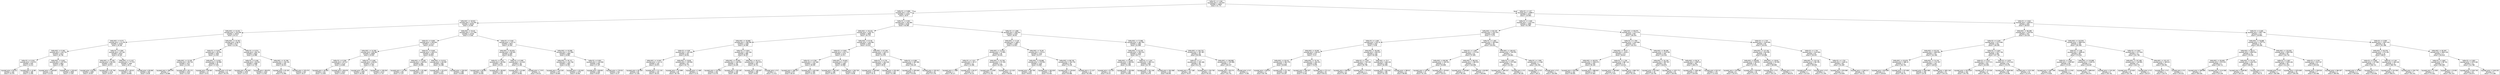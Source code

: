 digraph Tree {
node [shape=box, fontname="helvetica"] ;
edge [fontname="helvetica"] ;
0 [label="Sofia-CO <= 1.246\nsquared_error = 743.625\nsamples = 43824\nvalue = 31.773"] ;
1 [label="Sofia-CO <= 0.696\nsquared_error = 222.75\nsamples = 41313\nvalue = 26.97"] ;
0 -> 1 [labeldistance=2.5, labelangle=45, headlabel="True"] ;
2 [label="Sofia-NO2 <= 18.915\nsquared_error = 124.581\nsamples = 35155\nvalue = 23.569"] ;
1 -> 2 ;
3 [label="Sofia-NO2 <= 13.231\nsquared_error = 103.939\nsamples = 19419\nvalue = 20.111"] ;
2 -> 3 ;
4 [label="Sofia-NO2 <= 9.371\nsquared_error = 111.99\nsamples = 10242\nvalue = 18.166"] ;
3 -> 4 ;
5 [label="Sofia-NO2 <= 5.464\nsquared_error = 143.754\nsamples = 4227\nvalue = 16.748"] ;
4 -> 5 ;
6 [label="Sofia-CO <= 0.319\nsquared_error = 54.975\nsamples = 626\nvalue = 14.213"] ;
5 -> 6 ;
7 [label="squared_error = 55.511\nsamples = 440\nvalue = 15.378"] ;
6 -> 7 ;
8 [label="squared_error = 42.89\nsamples = 186\nvalue = 11.456"] ;
6 -> 8 ;
9 [label="Sofia-NO2 <= 5.631\nsquared_error = 157.876\nsamples = 3601\nvalue = 17.189"] ;
5 -> 9 ;
10 [label="squared_error = 1148.635\nsamples = 101\nvalue = 22.516"] ;
9 -> 10 ;
11 [label="squared_error = 128.443\nsamples = 3500\nvalue = 17.035"] ;
9 -> 11 ;
12 [label="Sofia-CO <= 0.384\nsquared_error = 87.262\nsamples = 6015\nvalue = 19.163"] ;
4 -> 12 ;
13 [label="Sofia-NO2 <= 11.335\nsquared_error = 90.428\nsamples = 4331\nvalue = 19.572"] ;
12 -> 13 ;
14 [label="squared_error = 92.842\nsamples = 2055\nvalue = 19.057"] ;
13 -> 14 ;
15 [label="squared_error = 87.793\nsamples = 2276\nvalue = 20.037"] ;
13 -> 15 ;
16 [label="Sofia-NO2 <= 11.327\nsquared_error = 77.578\nsamples = 1684\nvalue = 18.11"] ;
12 -> 16 ;
17 [label="squared_error = 65.02\nsamples = 752\nvalue = 16.908"] ;
16 -> 17 ;
18 [label="squared_error = 85.606\nsamples = 932\nvalue = 19.08"] ;
16 -> 18 ;
19 [label="Sofia-NO2 <= 15.762\nsquared_error = 86.02\nsamples = 9177\nvalue = 22.281"] ;
3 -> 19 ;
20 [label="Sofia-CO <= 0.641\nsquared_error = 84.051\nsamples = 4362\nvalue = 21.502"] ;
19 -> 20 ;
21 [label="Sofia-NO2 <= 13.235\nsquared_error = 83.718\nsamples = 4317\nvalue = 21.444"] ;
20 -> 21 ;
22 [label="squared_error = 269.376\nsamples = 7\nvalue = 33.686"] ;
21 -> 22 ;
23 [label="squared_error = 83.172\nsamples = 4310\nvalue = 21.424"] ;
21 -> 23 ;
24 [label="Sofia-NO2 <= 14.507\nsquared_error = 84.885\nsamples = 45\nvalue = 27.052"] ;
20 -> 24 ;
25 [label="squared_error = 58.464\nsamples = 21\nvalue = 24.51"] ;
24 -> 25 ;
26 [label="squared_error = 97.404\nsamples = 24\nvalue = 29.276"] ;
24 -> 26 ;
27 [label="Sofia-CO <= 0.574\nsquared_error = 86.755\nsamples = 4815\nvalue = 22.988"] ;
19 -> 27 ;
28 [label="Sofia-CO <= 0.436\nsquared_error = 84.502\nsamples = 4489\nvalue = 22.739"] ;
27 -> 28 ;
29 [label="squared_error = 82.632\nsamples = 3445\nvalue = 23.114"] ;
28 -> 29 ;
30 [label="squared_error = 88.679\nsamples = 1044\nvalue = 21.502"] ;
28 -> 30 ;
31 [label="Sofia-NO2 <= 15.789\nsquared_error = 105.181\nsamples = 326\nvalue = 26.414"] ;
27 -> 31 ;
32 [label="squared_error = 45.155\nsamples = 3\nvalue = 41.956"] ;
31 -> 32 ;
33 [label="squared_error = 103.474\nsamples = 323\nvalue = 26.27"] ;
31 -> 33 ;
34 [label="Sofia-NO2 <= 33.26\nsquared_error = 117.095\nsamples = 15736\nvalue = 27.836"] ;
2 -> 34 ;
35 [label="Sofia-CO <= 0.606\nsquared_error = 106.606\nsamples = 12114\nvalue = 26.422"] ;
34 -> 35 ;
36 [label="Sofia-NO2 <= 24.359\nsquared_error = 99.386\nsamples = 10850\nvalue = 25.929"] ;
35 -> 36 ;
37 [label="Sofia-CO <= 0.206\nsquared_error = 97.017\nsamples = 5723\nvalue = 24.806"] ;
36 -> 37 ;
38 [label="squared_error = 40.951\nsamples = 201\nvalue = 21.635"] ;
37 -> 38 ;
39 [label="squared_error = 98.678\nsamples = 5522\nvalue = 24.921"] ;
37 -> 39 ;
40 [label="Sofia-CO <= 0.406\nsquared_error = 99.054\nsamples = 5127\nvalue = 27.182"] ;
36 -> 40 ;
41 [label="squared_error = 81.175\nsamples = 1955\nvalue = 26.248"] ;
40 -> 41 ;
42 [label="squared_error = 109.204\nsamples = 3172\nvalue = 27.757"] ;
40 -> 42 ;
43 [label="Sofia-CO <= 0.649\nsquared_error = 148.576\nsamples = 1264\nvalue = 30.654"] ;
35 -> 43 ;
44 [label="Sofia-NO2 <= 24.265\nsquared_error = 139.544\nsamples = 681\nvalue = 29.085"] ;
43 -> 44 ;
45 [label="squared_error = 114.08\nsamples = 261\nvalue = 27.247"] ;
44 -> 45 ;
46 [label="squared_error = 151.965\nsamples = 420\nvalue = 30.227"] ;
44 -> 46 ;
47 [label="Sofia-NO2 <= 24.014\nsquared_error = 152.887\nsamples = 583\nvalue = 32.488"] ;
43 -> 47 ;
48 [label="squared_error = 131.675\nsamples = 187\nvalue = 29.922"] ;
47 -> 48 ;
49 [label="squared_error = 158.329\nsamples = 396\nvalue = 33.699"] ;
47 -> 49 ;
50 [label="Sofia-CO <= 0.461\nsquared_error = 123.13\nsamples = 3622\nvalue = 32.564"] ;
34 -> 50 ;
51 [label="Sofia-NO2 <= 55.878\nsquared_error = 90.509\nsamples = 939\nvalue = 28.801"] ;
50 -> 51 ;
52 [label="Sofia-CO <= 0.421\nsquared_error = 90.562\nsamples = 901\nvalue = 29.115"] ;
51 -> 52 ;
53 [label="squared_error = 83.851\nsamples = 562\nvalue = 28.483"] ;
52 -> 53 ;
54 [label="squared_error = 99.925\nsamples = 339\nvalue = 30.163"] ;
52 -> 54 ;
55 [label="Sofia-CO <= 0.395\nsquared_error = 31.629\nsamples = 38\nvalue = 21.365"] ;
51 -> 55 ;
56 [label="squared_error = 15.309\nsamples = 29\nvalue = 18.992"] ;
55 -> 56 ;
57 [label="squared_error = 7.573\nsamples = 9\nvalue = 29.013"] ;
55 -> 57 ;
58 [label="Sofia-NO2 <= 43.599\nsquared_error = 127.856\nsamples = 2683\nvalue = 33.881"] ;
50 -> 58 ;
59 [label="Sofia-NO2 <= 35.717\nsquared_error = 125.766\nsamples = 1851\nvalue = 32.391"] ;
58 -> 59 ;
60 [label="squared_error = 124.226\nsamples = 572\nvalue = 30.893"] ;
59 -> 60 ;
61 [label="squared_error = 125.003\nsamples = 1279\nvalue = 33.061"] ;
59 -> 61 ;
62 [label="Sofia-CO <= 0.651\nsquared_error = 116.569\nsamples = 832\nvalue = 37.197"] ;
58 -> 62 ;
63 [label="squared_error = 88.653\nsamples = 630\nvalue = 35.827"] ;
62 -> 63 ;
64 [label="squared_error = 179.521\nsamples = 202\nvalue = 41.47"] ;
62 -> 64 ;
65 [label="Sofia-CO <= 0.931\nsquared_error = 340.083\nsamples = 6158\nvalue = 46.388"] ;
1 -> 65 ;
66 [label="Sofia-NO2 <= 30.241\nsquared_error = 228.731\nsamples = 3809\nvalue = 40.176"] ;
65 -> 66 ;
67 [label="Sofia-NO2 <= 18.968\nsquared_error = 168.068\nsamples = 1256\nvalue = 34.388"] ;
66 -> 67 ;
68 [label="Sofia-CO <= 0.85\nsquared_error = 125.456\nsamples = 257\nvalue = 26.931"] ;
67 -> 68 ;
69 [label="Sofia-NO2 <= 14.841\nsquared_error = 112.12\nsamples = 225\nvalue = 25.674"] ;
68 -> 69 ;
70 [label="squared_error = 83.303\nsamples = 83\nvalue = 21.282"] ;
69 -> 70 ;
71 [label="squared_error = 111.101\nsamples = 142\nvalue = 28.241"] ;
69 -> 71 ;
72 [label="Sofia-NO2 <= 18.69\nsquared_error = 129.906\nsamples = 32\nvalue = 35.774"] ;
68 -> 72 ;
73 [label="squared_error = 122.899\nsamples = 30\nvalue = 36.759"] ;
72 -> 73 ;
74 [label="squared_error = 2.489\nsamples = 2\nvalue = 21.01"] ;
72 -> 74 ;
75 [label="Sofia-CO <= 0.824\nsquared_error = 161.046\nsamples = 999\nvalue = 36.307"] ;
67 -> 75 ;
76 [label="Sofia-NO2 <= 23.903\nsquared_error = 148.494\nsamples = 702\nvalue = 34.439"] ;
75 -> 76 ;
77 [label="squared_error = 132.841\nsamples = 254\nvalue = 31.579"] ;
76 -> 77 ;
78 [label="squared_error = 150.105\nsamples = 448\nvalue = 36.06"] ;
76 -> 78 ;
79 [label="Sofia-NO2 <= 30.217\nsquared_error = 162.979\nsamples = 297\nvalue = 40.721"] ;
75 -> 79 ;
80 [label="squared_error = 160.637\nsamples = 296\nvalue = 40.82"] ;
79 -> 80 ;
81 [label="squared_error = 0.0\nsamples = 1\nvalue = 11.512"] ;
79 -> 81 ;
82 [label="Sofia-NO2 <= 57.94\nsquared_error = 233.984\nsamples = 2553\nvalue = 43.024"] ;
66 -> 82 ;
83 [label="Sofia-CO <= 0.801\nsquared_error = 223.712\nsamples = 2273\nvalue = 41.971"] ;
82 -> 83 ;
84 [label="Sofia-CO <= 0.769\nsquared_error = 197.685\nsamples = 1183\nvalue = 39.209"] ;
83 -> 84 ;
85 [label="squared_error = 180.427\nsamples = 877\nvalue = 38.437"] ;
84 -> 85 ;
86 [label="squared_error = 240.538\nsamples = 306\nvalue = 41.423"] ;
84 -> 86 ;
87 [label="Sofia-NO2 <= 33.602\nsquared_error = 234.7\nsamples = 1090\nvalue = 44.968"] ;
83 -> 87 ;
88 [label="squared_error = 195.245\nsamples = 168\nvalue = 40.073"] ;
87 -> 88 ;
89 [label="squared_error = 236.728\nsamples = 922\nvalue = 45.86"] ;
87 -> 89 ;
90 [label="Sofia-NO2 <= 67.284\nsquared_error = 235.217\nsamples = 280\nvalue = 51.576"] ;
82 -> 90 ;
91 [label="Sofia-CO <= 0.779\nsquared_error = 193.538\nsamples = 209\nvalue = 49.35"] ;
90 -> 91 ;
92 [label="squared_error = 108.948\nsamples = 76\nvalue = 45.79"] ;
91 -> 92 ;
93 [label="squared_error = 230.493\nsamples = 133\nvalue = 51.385"] ;
91 -> 93 ;
94 [label="Sofia-CO <= 0.881\nsquared_error = 300.386\nsamples = 71\nvalue = 58.129"] ;
90 -> 94 ;
95 [label="squared_error = 295.849\nsamples = 51\nvalue = 54.503"] ;
94 -> 95 ;
96 [label="squared_error = 192.912\nsamples = 20\nvalue = 67.376"] ;
94 -> 96 ;
97 [label="Sofia-CO <= 1.066\nsquared_error = 356.642\nsamples = 2349\nvalue = 56.46"] ;
65 -> 97 ;
98 [label="Sofia-NO2 <= 17.49\nsquared_error = 288.0\nsamples = 1268\nvalue = 51.823"] ;
97 -> 98 ;
99 [label="Sofia-NO2 <= 12.013\nsquared_error = 71.805\nsamples = 36\nvalue = 29.432"] ;
98 -> 99 ;
100 [label="Sofia-CO <= 1.011\nsquared_error = 35.17\nsamples = 15\nvalue = 22.396"] ;
99 -> 100 ;
101 [label="squared_error = 7.684\nsamples = 7\nvalue = 26.127"] ;
100 -> 101 ;
102 [label="squared_error = 36.377\nsamples = 8\nvalue = 19.131"] ;
100 -> 102 ;
103 [label="Sofia-NO2 <= 15.739\nsquared_error = 37.349\nsamples = 21\nvalue = 34.458"] ;
99 -> 103 ;
104 [label="squared_error = 9.305\nsamples = 12\nvalue = 31.181"] ;
103 -> 104 ;
105 [label="squared_error = 41.323\nsamples = 9\nvalue = 38.828"] ;
103 -> 105 ;
106 [label="Sofia-NO2 <= 75.09\nsquared_error = 279.24\nsamples = 1232\nvalue = 52.477"] ;
98 -> 106 ;
107 [label="Sofia-NO2 <= 35.885\nsquared_error = 270.954\nsamples = 1192\nvalue = 51.884"] ;
106 -> 107 ;
108 [label="squared_error = 194.759\nsamples = 405\nvalue = 48.815"] ;
107 -> 108 ;
109 [label="squared_error = 302.819\nsamples = 787\nvalue = 53.464"] ;
107 -> 109 ;
110 [label="Sofia-NO2 <= 89.745\nsquared_error = 203.735\nsamples = 40\nvalue = 70.139"] ;
106 -> 110 ;
111 [label="squared_error = 178.919\nsamples = 30\nvalue = 65.986"] ;
110 -> 111 ;
112 [label="squared_error = 71.227\nsamples = 10\nvalue = 82.598"] ;
110 -> 112 ;
113 [label="Sofia-NO2 <= 77.966\nsquared_error = 382.359\nsamples = 1081\nvalue = 61.898"] ;
97 -> 113 ;
114 [label="Sofia-NO2 <= 32.225\nsquared_error = 355.319\nsamples = 1032\nvalue = 60.777"] ;
113 -> 114 ;
115 [label="Sofia-NO2 <= 16.653\nsquared_error = 269.942\nsamples = 180\nvalue = 51.268"] ;
114 -> 115 ;
116 [label="squared_error = 32.102\nsamples = 12\nvalue = 29.317"] ;
115 -> 116 ;
117 [label="squared_error = 250.056\nsamples = 168\nvalue = 52.836"] ;
115 -> 117 ;
118 [label="Sofia-CO <= 1.224\nsquared_error = 350.214\nsamples = 852\nvalue = 62.787"] ;
114 -> 118 ;
119 [label="squared_error = 351.246\nsamples = 748\nvalue = 61.979"] ;
118 -> 119 ;
120 [label="squared_error = 304.368\nsamples = 104\nvalue = 68.594"] ;
118 -> 120 ;
121 [label="Sofia-NO2 <= 100.732\nsquared_error = 367.967\nsamples = 49\nvalue = 85.508"] ;
113 -> 121 ;
122 [label="Sofia-CO <= 1.2\nsquared_error = 352.486\nsamples = 38\nvalue = 81.276"] ;
121 -> 122 ;
123 [label="squared_error = 317.168\nsamples = 28\nvalue = 76.977"] ;
122 -> 123 ;
124 [label="squared_error = 254.705\nsamples = 10\nvalue = 93.315"] ;
122 -> 124 ;
125 [label="Sofia-NO2 <= 108.998\nsquared_error = 145.886\nsamples = 11\nvalue = 100.127"] ;
121 -> 125 ;
126 [label="squared_error = 85.274\nsamples = 10\nvalue = 102.741"] ;
125 -> 126 ;
127 [label="squared_error = 0.0\nsamples = 1\nvalue = 73.98"] ;
125 -> 127 ;
128 [label="Sofia-CO <= 2.07\nsquared_error = 2688.4\nsamples = 2511\nvalue = 110.802"] ;
0 -> 128 [labeldistance=2.5, labelangle=-45, headlabel="False"] ;
129 [label="Sofia-CO <= 1.549\nsquared_error = 1115.331\nsamples = 1856\nvalue = 91.383"] ;
128 -> 129 ;
130 [label="Sofia-NO2 <= 84.229\nsquared_error = 544.343\nsamples = 949\nvalue = 77.074"] ;
129 -> 130 ;
131 [label="Sofia-CO <= 1.449\nsquared_error = 520.33\nsamples = 910\nvalue = 75.96"] ;
130 -> 131 ;
132 [label="Sofia-NO2 <= 40.88\nsquared_error = 454.65\nsamples = 677\nvalue = 73.37"] ;
131 -> 132 ;
133 [label="Sofia-NO2 <= 26.412\nsquared_error = 391.376\nsamples = 175\nvalue = 65.895"] ;
132 -> 133 ;
134 [label="squared_error = 329.04\nsamples = 17\nvalue = 80.749"] ;
133 -> 134 ;
135 [label="squared_error = 371.792\nsamples = 158\nvalue = 64.297"] ;
133 -> 135 ;
136 [label="Sofia-NO2 <= 75.701\nsquared_error = 450.441\nsamples = 502\nvalue = 75.976"] ;
132 -> 136 ;
137 [label="squared_error = 456.257\nsamples = 472\nvalue = 75.402"] ;
136 -> 137 ;
138 [label="squared_error = 272.111\nsamples = 30\nvalue = 85.011"] ;
136 -> 138 ;
139 [label="Sofia-NO2 <= 36.494\nsquared_error = 635.037\nsamples = 233\nvalue = 83.486"] ;
131 -> 139 ;
140 [label="Sofia-CO <= 1.534\nsquared_error = 704.109\nsamples = 25\nvalue = 95.798"] ;
139 -> 140 ;
141 [label="squared_error = 546.607\nsamples = 22\nvalue = 91.587"] ;
140 -> 141 ;
142 [label="squared_error = 775.575\nsamples = 3\nvalue = 126.677"] ;
140 -> 142 ;
143 [label="Sofia-NO2 <= 70.7\nsquared_error = 606.326\nsamples = 208\nvalue = 82.006"] ;
139 -> 143 ;
144 [label="squared_error = 625.931\nsamples = 186\nvalue = 81.216"] ;
143 -> 144 ;
145 [label="squared_error = 390.61\nsamples = 22\nvalue = 88.691"] ;
143 -> 145 ;
146 [label="Sofia-CO <= 1.482\nsquared_error = 400.859\nsamples = 39\nvalue = 103.052"] ;
130 -> 146 ;
147 [label="Sofia-CO <= 1.406\nsquared_error = 173.255\nsamples = 32\nvalue = 97.839"] ;
146 -> 147 ;
148 [label="Sofia-NO2 <= 98.355\nsquared_error = 139.334\nsamples = 21\nvalue = 94.608"] ;
147 -> 148 ;
149 [label="squared_error = 139.49\nsamples = 15\nvalue = 91.244"] ;
148 -> 149 ;
150 [label="squared_error = 39.933\nsamples = 6\nvalue = 103.017"] ;
148 -> 150 ;
151 [label="Sofia-NO2 <= 88.316\nsquared_error = 180.025\nsamples = 11\nvalue = 104.008"] ;
147 -> 151 ;
152 [label="squared_error = 228.684\nsamples = 4\nvalue = 95.349"] ;
151 -> 152 ;
153 [label="squared_error = 84.893\nsamples = 7\nvalue = 108.956"] ;
151 -> 153 ;
154 [label="Sofia-NO2 <= 109.422\nsquared_error = 749.255\nsamples = 7\nvalue = 126.881"] ;
146 -> 154 ;
155 [label="Sofia-CO <= 1.531\nsquared_error = 373.369\nsamples = 5\nvalue = 112.997"] ;
154 -> 155 ;
156 [label="squared_error = 289.222\nsamples = 4\nvalue = 118.955"] ;
155 -> 156 ;
157 [label="squared_error = 0.0\nsamples = 1\nvalue = 89.165"] ;
155 -> 157 ;
158 [label="Sofia-CO <= 1.509\nsquared_error = 2.168\nsamples = 2\nvalue = 161.592"] ;
154 -> 158 ;
159 [label="squared_error = 0.0\nsamples = 1\nvalue = 160.12"] ;
158 -> 159 ;
160 [label="squared_error = 0.0\nsamples = 1\nvalue = 163.065"] ;
158 -> 160 ;
161 [label="Sofia-NO2 <= 90.675\nsquared_error = 1274.378\nsamples = 907\nvalue = 106.354"] ;
129 -> 161 ;
162 [label="Sofia-CO <= 1.784\nsquared_error = 1104.866\nsamples = 817\nvalue = 102.313"] ;
161 -> 162 ;
163 [label="Sofia-NO2 <= 79.23\nsquared_error = 1016.2\nsamples = 477\nvalue = 96.607"] ;
162 -> 163 ;
164 [label="Sofia-NO2 <= 48.579\nsquared_error = 1000.973\nsamples = 440\nvalue = 95.184"] ;
163 -> 164 ;
165 [label="squared_error = 976.385\nsamples = 162\nvalue = 90.929"] ;
164 -> 165 ;
166 [label="squared_error = 998.602\nsamples = 278\nvalue = 97.664"] ;
164 -> 166 ;
167 [label="Sofia-CO <= 1.739\nsquared_error = 887.142\nsamples = 37\nvalue = 113.521"] ;
163 -> 167 ;
168 [label="squared_error = 786.608\nsamples = 31\nvalue = 117.637"] ;
167 -> 168 ;
169 [label="squared_error = 866.732\nsamples = 6\nvalue = 92.254"] ;
167 -> 169 ;
170 [label="Sofia-NO2 <= 38.496\nsquared_error = 1119.495\nsamples = 340\nvalue = 110.318"] ;
162 -> 170 ;
171 [label="Sofia-NO2 <= 34.139\nsquared_error = 997.007\nsamples = 39\nvalue = 126.878"] ;
170 -> 171 ;
172 [label="squared_error = 522.842\nsamples = 19\nvalue = 116.759"] ;
171 -> 172 ;
173 [label="squared_error = 1257.771\nsamples = 20\nvalue = 136.491"] ;
171 -> 173 ;
174 [label="Sofia-NO2 <= 56.18\nsquared_error = 1095.23\nsamples = 301\nvalue = 108.173"] ;
170 -> 174 ;
175 [label="squared_error = 1306.482\nsamples = 125\nvalue = 103.044"] ;
174 -> 175 ;
176 [label="squared_error = 913.24\nsamples = 176\nvalue = 111.815"] ;
174 -> 176 ;
177 [label="Sofia-CO <= 1.725\nsquared_error = 1318.906\nsamples = 90\nvalue = 143.042"] ;
161 -> 177 ;
178 [label="Sofia-NO2 <= 127.301\nsquared_error = 623.981\nsamples = 28\nvalue = 120.888"] ;
177 -> 178 ;
179 [label="Sofia-NO2 <= 98.903\nsquared_error = 536.821\nsamples = 26\nvalue = 117.811"] ;
178 -> 179 ;
180 [label="squared_error = 224.568\nsamples = 8\nvalue = 132.971"] ;
179 -> 180 ;
181 [label="squared_error = 528.054\nsamples = 18\nvalue = 111.073"] ;
179 -> 181 ;
182 [label="Sofia-NO2 <= 128.81\nsquared_error = 33.408\nsamples = 2\nvalue = 160.895"] ;
178 -> 182 ;
183 [label="squared_error = 0.0\nsamples = 1\nvalue = 155.115"] ;
182 -> 183 ;
184 [label="squared_error = 0.0\nsamples = 1\nvalue = 166.675"] ;
182 -> 184 ;
185 [label="Sofia-CO <= 1.732\nsquared_error = 1310.994\nsamples = 62\nvalue = 153.047"] ;
177 -> 185 ;
186 [label="Sofia-NO2 <= 110.116\nsquared_error = 461.391\nsamples = 2\nvalue = 193.835"] ;
185 -> 186 ;
187 [label="squared_error = 0.0\nsamples = 1\nvalue = 215.315"] ;
186 -> 187 ;
188 [label="squared_error = 0.0\nsamples = 1\nvalue = 172.355"] ;
186 -> 188 ;
189 [label="Sofia-CO <= 1.751\nsquared_error = 1282.01\nsamples = 60\nvalue = 151.687"] ;
185 -> 189 ;
190 [label="squared_error = 978.389\nsamples = 5\nvalue = 124.855"] ;
189 -> 190 ;
191 [label="squared_error = 1238.211\nsamples = 55\nvalue = 154.127"] ;
189 -> 191 ;
192 [label="Sofia-CO <= 2.944\nsquared_error = 3049.51\nsamples = 655\nvalue = 165.827"] ;
128 -> 192 ;
193 [label="Sofia-NO2 <= 96.399\nsquared_error = 2323.06\nsamples = 541\nvalue = 154.434"] ;
192 -> 193 ;
194 [label="Sofia-CO <= 2.249\nsquared_error = 2273.993\nsamples = 441\nvalue = 148.395"] ;
193 -> 194 ;
195 [label="Sofia-NO2 <= 45.216\nsquared_error = 1653.852\nsamples = 157\nvalue = 131.499"] ;
194 -> 195 ;
196 [label="Sofia-NO2 <= 33.679\nsquared_error = 588.32\nsamples = 17\nvalue = 152.792"] ;
195 -> 196 ;
197 [label="squared_error = 615.993\nsamples = 5\nvalue = 128.823"] ;
196 -> 197 ;
198 [label="squared_error = 237.658\nsamples = 12\nvalue = 162.78"] ;
196 -> 198 ;
199 [label="Sofia-NO2 <= 74.126\nsquared_error = 1721.497\nsamples = 140\nvalue = 128.914"] ;
195 -> 199 ;
200 [label="squared_error = 1594.098\nsamples = 106\nvalue = 124.35"] ;
199 -> 200 ;
201 [label="squared_error = 1851.343\nsamples = 34\nvalue = 143.141"] ;
199 -> 201 ;
202 [label="Sofia-CO <= 2.644\nsquared_error = 2371.758\nsamples = 284\nvalue = 157.736"] ;
194 -> 202 ;
203 [label="Sofia-CO <= 2.612\nsquared_error = 2117.074\nsamples = 202\nvalue = 152.604"] ;
202 -> 203 ;
204 [label="squared_error = 2074.824\nsamples = 193\nvalue = 154.791"] ;
203 -> 204 ;
205 [label="squared_error = 722.526\nsamples = 9\nvalue = 105.721"] ;
203 -> 205 ;
206 [label="Sofia-CO <= 2.875\nsquared_error = 2774.522\nsamples = 82\nvalue = 170.376"] ;
202 -> 206 ;
207 [label="squared_error = 2559.563\nsamples = 69\nvalue = 179.495"] ;
206 -> 207 ;
208 [label="squared_error = 1131.346\nsamples = 13\nvalue = 121.974"] ;
206 -> 208 ;
209 [label="Sofia-NO2 <= 143.554\nsquared_error = 1669.418\nsamples = 100\nvalue = 181.065"] ;
193 -> 209 ;
210 [label="Sofia-CO <= 2.88\nsquared_error = 1608.03\nsamples = 89\nvalue = 175.918"] ;
209 -> 210 ;
211 [label="Sofia-CO <= 2.842\nsquared_error = 1530.897\nsamples = 84\nvalue = 173.527"] ;
210 -> 211 ;
212 [label="squared_error = 1497.349\nsamples = 82\nvalue = 174.826"] ;
211 -> 212 ;
213 [label="squared_error = 0.302\nsamples = 2\nvalue = 120.265"] ;
211 -> 213 ;
214 [label="Sofia-NO2 <= 110.689\nsquared_error = 1194.34\nsamples = 5\nvalue = 216.087"] ;
210 -> 214 ;
215 [label="squared_error = 1999.543\nsamples = 2\nvalue = 194.074"] ;
214 -> 215 ;
216 [label="squared_error = 119.136\nsamples = 3\nvalue = 230.762"] ;
214 -> 216 ;
217 [label="Sofia-CO <= 2.842\nsquared_error = 217.818\nsamples = 11\nvalue = 222.706"] ;
209 -> 217 ;
218 [label="Sofia-NO2 <= 157.495\nsquared_error = 139.981\nsamples = 9\nvalue = 218.776"] ;
217 -> 218 ;
219 [label="squared_error = 122.823\nsamples = 8\nvalue = 220.738"] ;
218 -> 219 ;
220 [label="squared_error = 0.0\nsamples = 1\nvalue = 203.077"] ;
218 -> 220 ;
221 [label="Sofia-NO2 <= 151.471\nsquared_error = 185.811\nsamples = 2\nvalue = 240.391"] ;
217 -> 221 ;
222 [label="squared_error = 0.0\nsamples = 1\nvalue = 226.76"] ;
221 -> 222 ;
223 [label="squared_error = 0.0\nsamples = 1\nvalue = 254.022"] ;
221 -> 223 ;
224 [label="Sofia-CO <= 3.409\nsquared_error = 2957.756\nsamples = 114\nvalue = 219.894"] ;
192 -> 224 ;
225 [label="Sofia-NO2 <= 76.688\nsquared_error = 2757.31\nsamples = 78\nvalue = 205.358"] ;
224 -> 225 ;
226 [label="Sofia-NO2 <= 58.14\nsquared_error = 3505.552\nsamples = 23\nvalue = 178.156"] ;
225 -> 226 ;
227 [label="Sofia-NO2 <= 55.605\nsquared_error = 970.203\nsamples = 5\nvalue = 248.711"] ;
226 -> 227 ;
228 [label="squared_error = 208.699\nsamples = 3\nvalue = 265.026"] ;
227 -> 228 ;
229 [label="squared_error = 1114.308\nsamples = 2\nvalue = 224.239"] ;
227 -> 229 ;
230 [label="Sofia-NO2 <= 75.144\nsquared_error = 2442.923\nsamples = 18\nvalue = 158.557"] ;
226 -> 230 ;
231 [label="squared_error = 2209.561\nsamples = 17\nvalue = 163.134"] ;
230 -> 231 ;
232 [label="squared_error = 0.0\nsamples = 1\nvalue = 80.75"] ;
230 -> 232 ;
233 [label="Sofia-NO2 <= 120.054\nsquared_error = 2005.565\nsamples = 55\nvalue = 216.734"] ;
225 -> 233 ;
234 [label="Sofia-CO <= 2.957\nsquared_error = 2039.436\nsamples = 46\nvalue = 211.024"] ;
233 -> 234 ;
235 [label="squared_error = 0.0\nsamples = 1\nvalue = 282.098"] ;
234 -> 235 ;
236 [label="squared_error = 1970.009\nsamples = 45\nvalue = 209.445"] ;
234 -> 236 ;
237 [label="Sofia-CO <= 3.252\nsquared_error = 814.197\nsamples = 9\nvalue = 245.916"] ;
233 -> 237 ;
238 [label="squared_error = 239.516\nsamples = 7\nvalue = 233.466"] ;
237 -> 238 ;
239 [label="squared_error = 384.307\nsamples = 2\nvalue = 289.491"] ;
237 -> 239 ;
240 [label="Sofia-CO <= 3.565\nsquared_error = 1942.418\nsamples = 36\nvalue = 251.388"] ;
224 -> 240 ;
241 [label="Sofia-NO2 <= 93.376\nsquared_error = 574.282\nsamples = 19\nvalue = 269.97"] ;
240 -> 241 ;
242 [label="Sofia-CO <= 3.508\nsquared_error = 147.886\nsamples = 6\nvalue = 246.714"] ;
241 -> 242 ;
243 [label="squared_error = 70.853\nsamples = 5\nvalue = 250.929"] ;
242 -> 243 ;
244 [label="squared_error = 0.0\nsamples = 1\nvalue = 225.638"] ;
242 -> 244 ;
245 [label="Sofia-CO <= 3.48\nsquared_error = 406.248\nsamples = 13\nvalue = 280.703"] ;
241 -> 245 ;
246 [label="squared_error = 314.593\nsamples = 6\nvalue = 268.071"] ;
245 -> 246 ;
247 [label="squared_error = 230.779\nsamples = 7\nvalue = 291.531"] ;
245 -> 247 ;
248 [label="Sofia-NO2 <= 90.397\nsquared_error = 2654.259\nsamples = 17\nvalue = 230.619"] ;
240 -> 248 ;
249 [label="Sofia-CO <= 3.867\nsquared_error = 98.794\nsamples = 4\nvalue = 282.069"] ;
248 -> 249 ;
250 [label="squared_error = 11.509\nsamples = 2\nvalue = 272.822"] ;
249 -> 250 ;
251 [label="squared_error = 15.093\nsamples = 2\nvalue = 291.315"] ;
249 -> 251 ;
252 [label="Sofia-CO <= 3.801\nsquared_error = 2375.465\nsamples = 13\nvalue = 214.788"] ;
248 -> 252 ;
253 [label="squared_error = 2100.745\nsamples = 10\nvalue = 226.974"] ;
252 -> 253 ;
254 [label="squared_error = 1146.202\nsamples = 3\nvalue = 174.168"] ;
252 -> 254 ;
}
